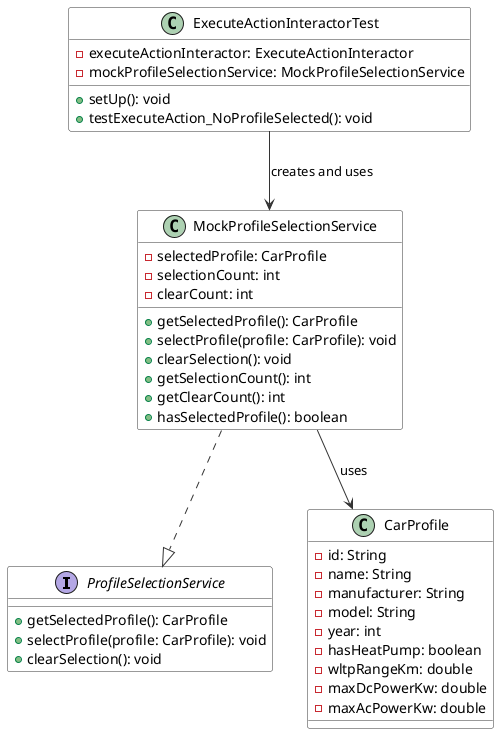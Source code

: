 @startuml Mock Profile Selection Service

skinparam class {
    BackgroundColor White
    ArrowColor #333
    BorderColor #333
}

interface ProfileSelectionService {
    + getSelectedProfile(): CarProfile
    + selectProfile(profile: CarProfile): void
    + clearSelection(): void
}

class MockProfileSelectionService {
    - selectedProfile: CarProfile
    - selectionCount: int
    - clearCount: int
    + getSelectedProfile(): CarProfile
    + selectProfile(profile: CarProfile): void
    + clearSelection(): void
    + getSelectionCount(): int
    + getClearCount(): int
    + hasSelectedProfile(): boolean
}

class CarProfile {
    - id: String
    - name: String
    - manufacturer: String
    - model: String
    - year: int
    - hasHeatPump: boolean
    - wltpRangeKm: double
    - maxDcPowerKw: double
    - maxAcPowerKw: double
}

class ExecuteActionInteractorTest {
    - executeActionInteractor: ExecuteActionInteractor
    - mockProfileSelectionService: MockProfileSelectionService
    + setUp(): void
    + testExecuteAction_NoProfileSelected(): void
}

MockProfileSelectionService ..|> ProfileSelectionService
MockProfileSelectionService --> CarProfile : uses
ExecuteActionInteractorTest --> MockProfileSelectionService : creates and uses

@enduml 